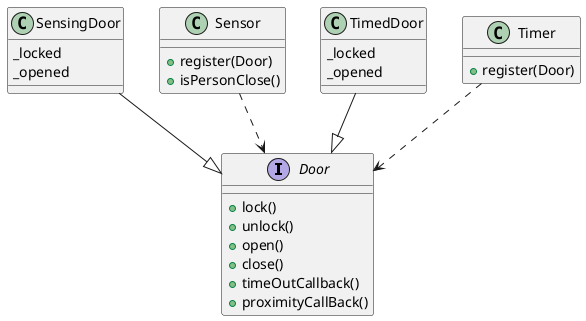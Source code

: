 @startuml
interface Door
Door : +lock()
Door  : +unlock()
Door : +open()
Door : +close()
Door : +timeOutCallback()
Door : +proximityCallBack()
class SensingDoor
SensingDoor --|> Door
SensingDoor : _locked
SensingDoor : _opened

class Sensor
Sensor : +register(Door)
Sensor : +isPersonClose()
class TimedDoor
TimedDoor --|> Door
TimedDoor : _locked
TimedDoor : _opened
class Timer
Timer : +register(Door)
Timer ..> Door
Sensor..> Door
@enduml